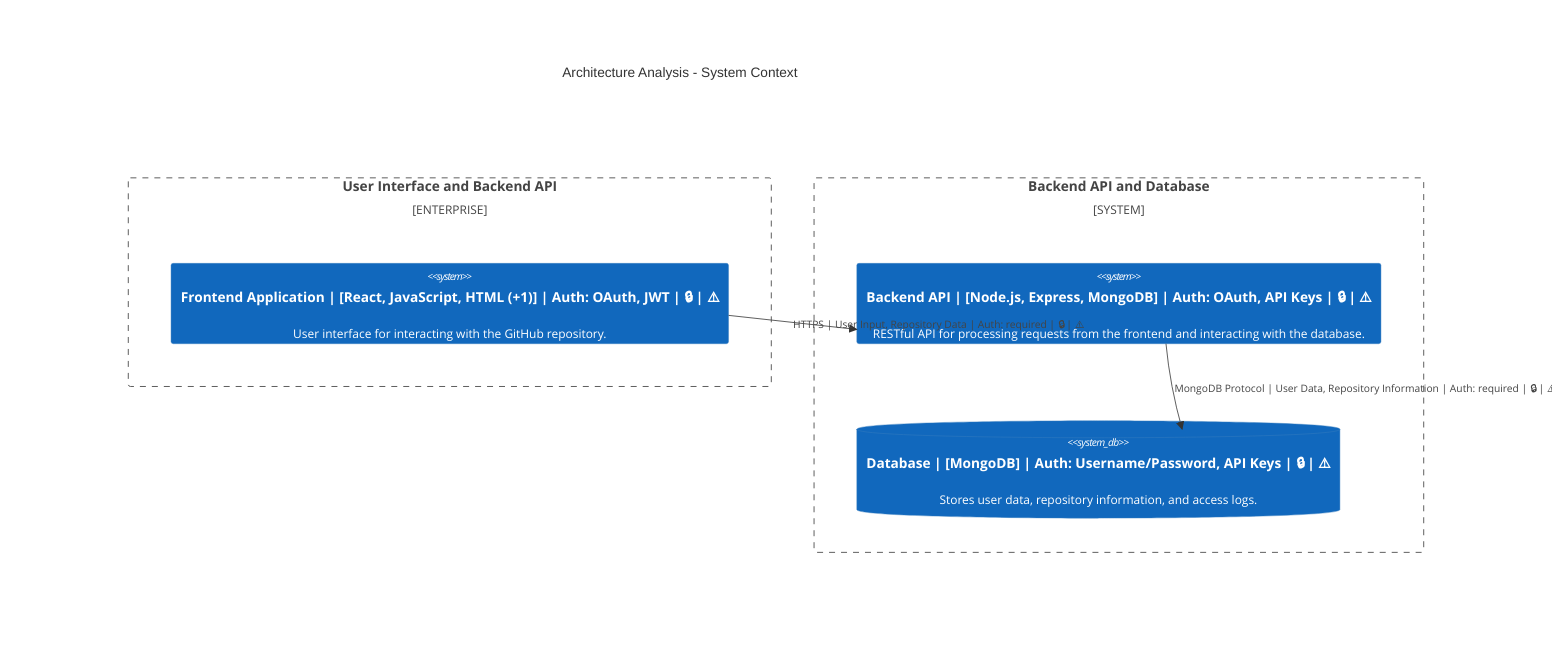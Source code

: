C4Context
    title Architecture Analysis - System Context
    Enterprise_Boundary(tb_User_Interface_and_Backend_API, "User Interface and Backend API") {
        System(Frontend_Application, "Frontend Application | [React, JavaScript, HTML (+1)] | Auth: OAuth, JWT | 🔒 | ⚠️", "User interface for interacting with the GitHub repository.")
        System(Backend_API, "Backend API | [Node.js, Express, MongoDB] | Auth: OAuth, API Keys | 🔒 | ⚠️", "RESTful API for processing requests from the frontend and interacting with the database.")
    }
    System_Boundary(tb_Backend_API_and_Database, "Backend API and Database") {
        System(Backend_API, "Backend API | [Node.js, Express, MongoDB] | Auth: OAuth, API Keys | 🔒 | ⚠️", "RESTful API for processing requests from the frontend and interacting with the database.")
        SystemDb(Database, "Database | [MongoDB] | Auth: Username/Password, API Keys | 🔒 | ⚠️", "Stores user data, repository information, and access logs.")
    }

    Rel(Frontend_Application, Backend_API, "HTTPS | User Input, Repository Data | Auth: required | 🔒 | ⚠️")
    Rel(Backend_API, Database, "MongoDB Protocol | User Data, Repository Information | Auth: required | 🔒 | ⚠️")